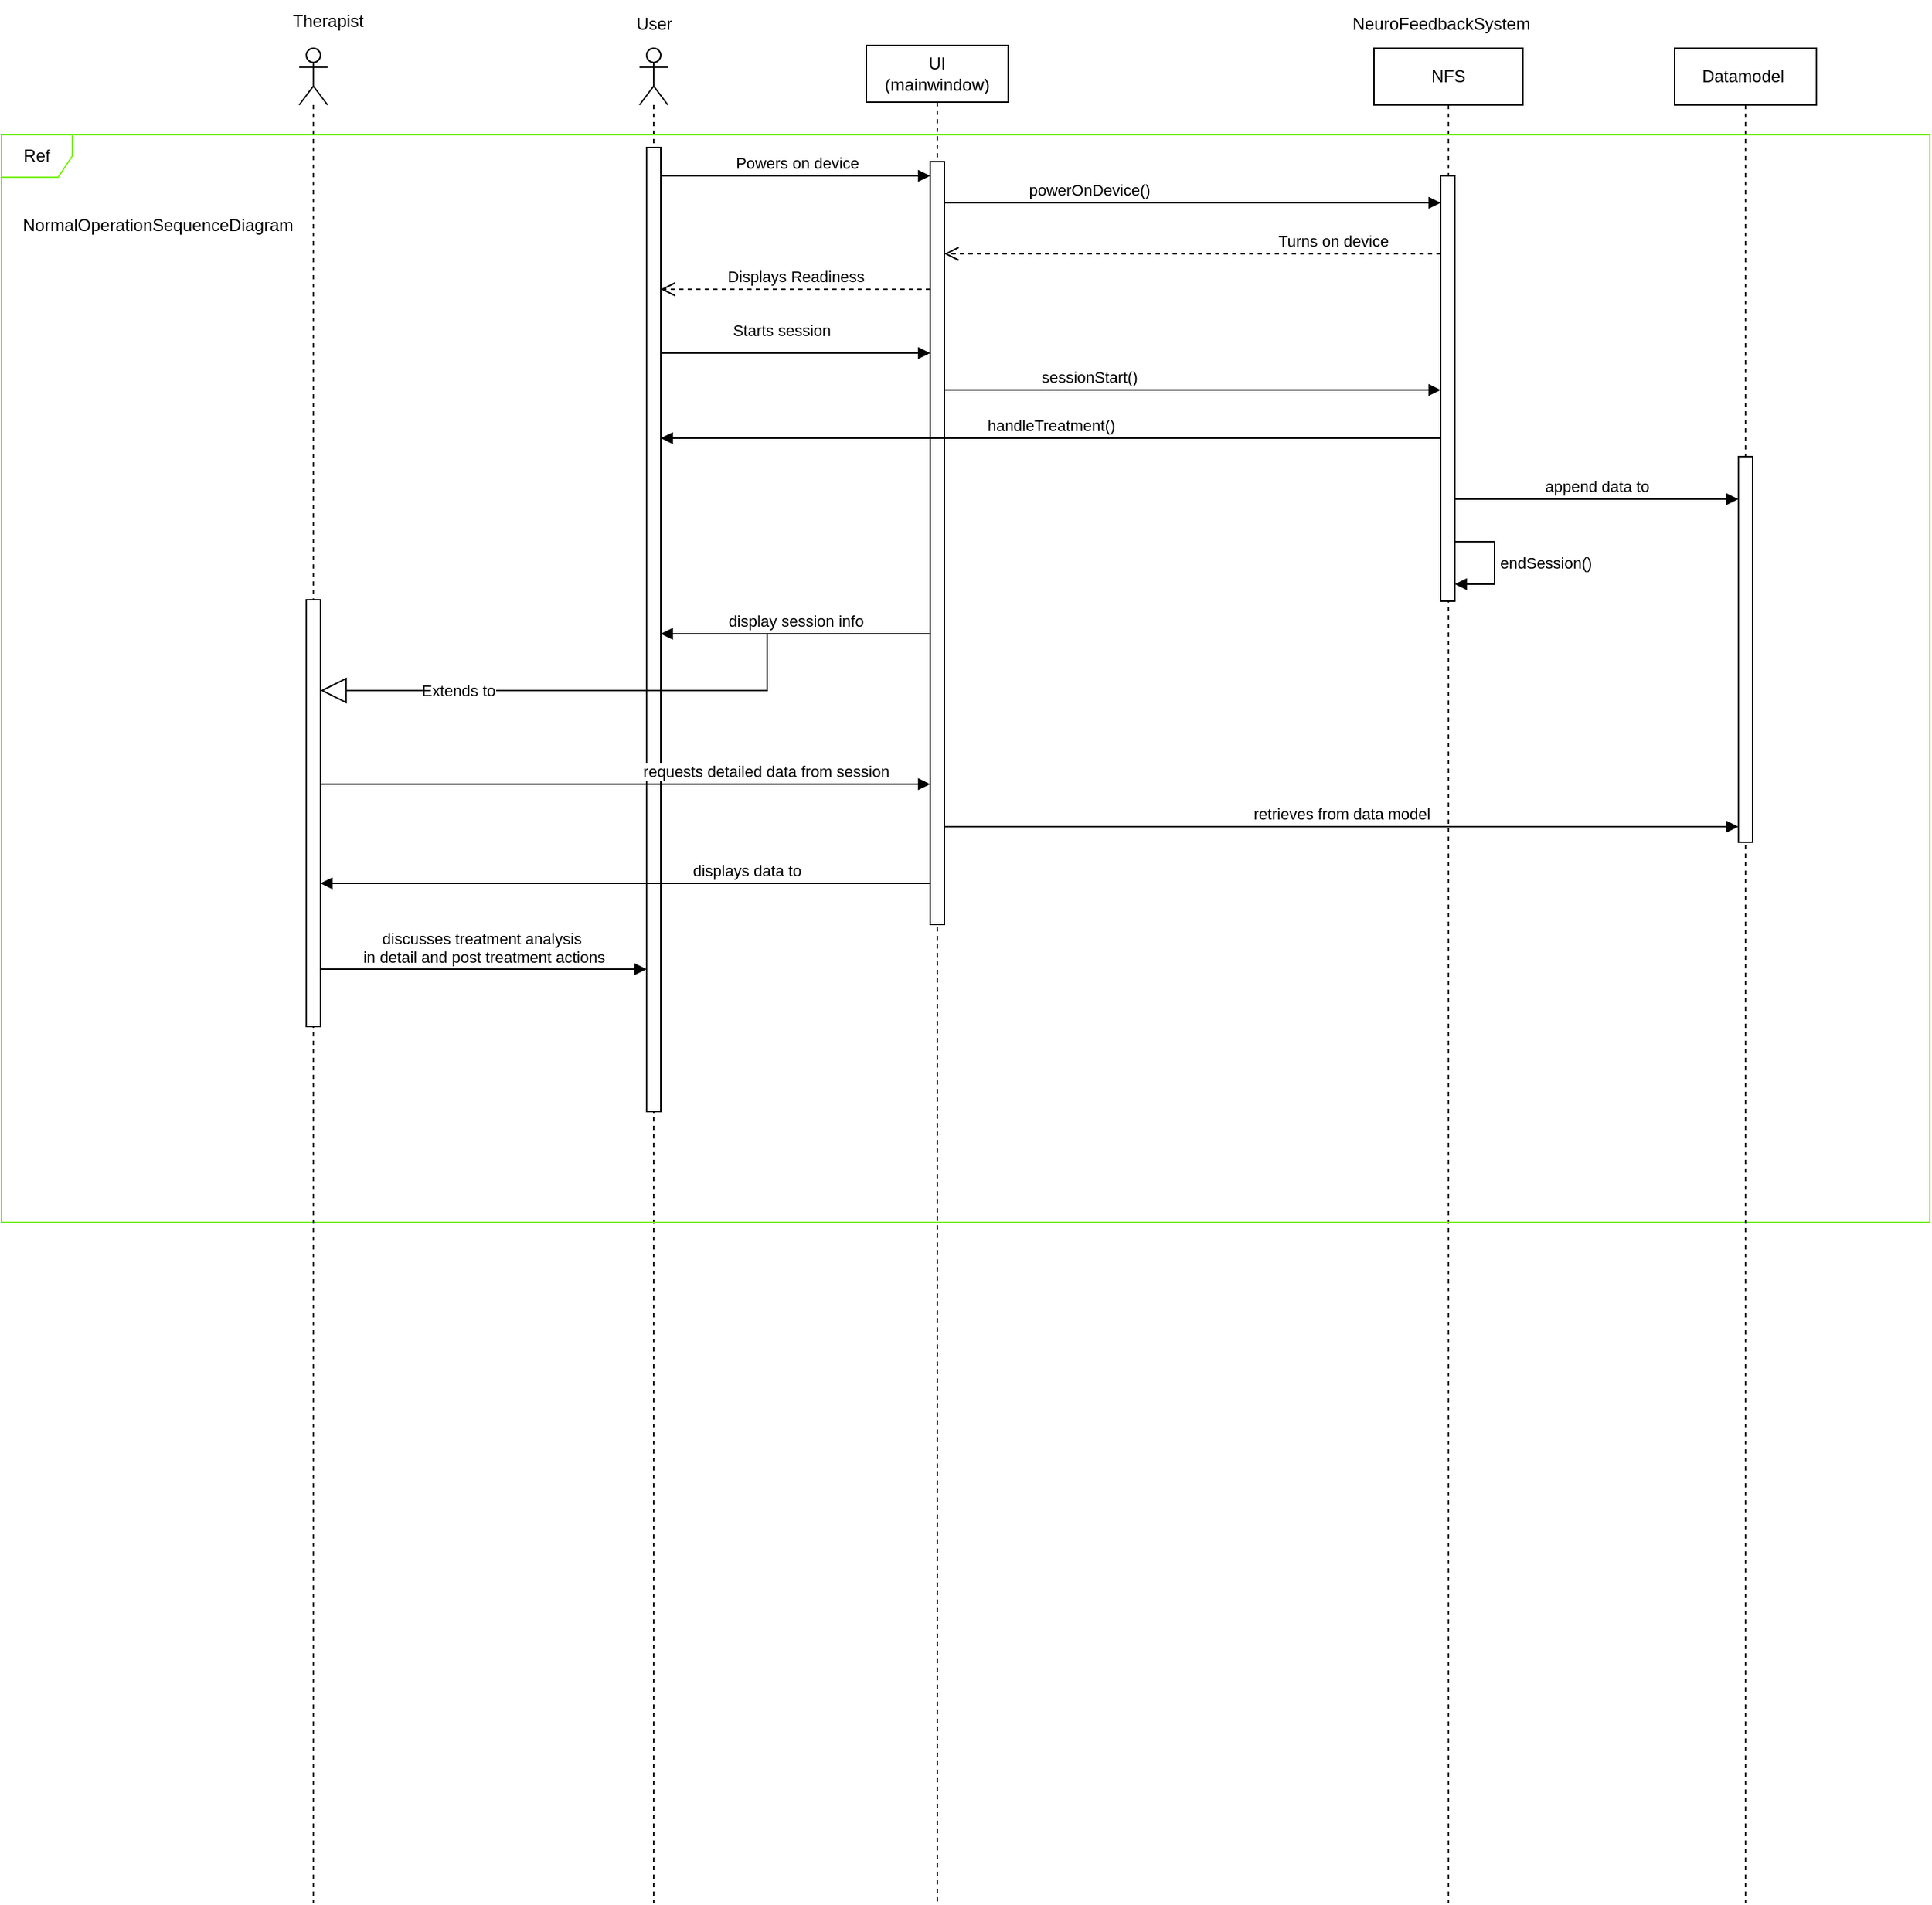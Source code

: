 <mxfile version="24.2.5" type="device">
  <diagram name="Page-1" id="2BQumix1Ysk8Q15wAjjS">
    <mxGraphModel dx="2298" dy="1242" grid="1" gridSize="10" guides="1" tooltips="1" connect="1" arrows="1" fold="1" page="1" pageScale="1" pageWidth="850" pageHeight="1100" math="0" shadow="0">
      <root>
        <mxCell id="0" />
        <mxCell id="1" parent="0" />
        <mxCell id="2G7nKuCWyWsBuo0fXf3Y-1" value="" style="shape=umlLifeline;perimeter=lifelinePerimeter;whiteSpace=wrap;html=1;container=1;dropTarget=0;collapsible=0;recursiveResize=0;outlineConnect=0;portConstraint=eastwest;newEdgeStyle={&quot;curved&quot;:0,&quot;rounded&quot;:0};participant=umlActor;" parent="1" vertex="1">
          <mxGeometry x="540" y="212" width="20" height="1308" as="geometry" />
        </mxCell>
        <mxCell id="2G7nKuCWyWsBuo0fXf3Y-2" value="" style="html=1;points=[[0,0,0,0,5],[0,1,0,0,-5],[1,0,0,0,5],[1,1,0,0,-5]];perimeter=orthogonalPerimeter;outlineConnect=0;targetShapes=umlLifeline;portConstraint=eastwest;newEdgeStyle={&quot;curved&quot;:0,&quot;rounded&quot;:0};" parent="2G7nKuCWyWsBuo0fXf3Y-1" vertex="1">
          <mxGeometry x="5" y="70" width="10" height="680" as="geometry" />
        </mxCell>
        <mxCell id="2G7nKuCWyWsBuo0fXf3Y-3" value="NFS" style="shape=umlLifeline;perimeter=lifelinePerimeter;whiteSpace=wrap;html=1;container=1;dropTarget=0;collapsible=0;recursiveResize=0;outlineConnect=0;portConstraint=eastwest;newEdgeStyle={&quot;edgeStyle&quot;:&quot;elbowEdgeStyle&quot;,&quot;elbow&quot;:&quot;vertical&quot;,&quot;curved&quot;:0,&quot;rounded&quot;:0};" parent="1" vertex="1">
          <mxGeometry x="1058" y="212" width="105" height="1308" as="geometry" />
        </mxCell>
        <mxCell id="2G7nKuCWyWsBuo0fXf3Y-4" value="" style="html=1;points=[[0,0,0,0,5],[0,1,0,0,-5],[1,0,0,0,5],[1,1,0,0,-5]];perimeter=orthogonalPerimeter;outlineConnect=0;targetShapes=umlLifeline;portConstraint=eastwest;newEdgeStyle={&quot;curved&quot;:0,&quot;rounded&quot;:0};" parent="2G7nKuCWyWsBuo0fXf3Y-3" vertex="1">
          <mxGeometry x="47" y="90" width="10" height="300" as="geometry" />
        </mxCell>
        <mxCell id="2G7nKuCWyWsBuo0fXf3Y-6" value="UI&lt;div&gt;(mainwindow)&lt;/div&gt;" style="shape=umlLifeline;perimeter=lifelinePerimeter;whiteSpace=wrap;html=1;container=1;dropTarget=0;collapsible=0;recursiveResize=0;outlineConnect=0;portConstraint=eastwest;newEdgeStyle={&quot;edgeStyle&quot;:&quot;elbowEdgeStyle&quot;,&quot;elbow&quot;:&quot;vertical&quot;,&quot;curved&quot;:0,&quot;rounded&quot;:0};" parent="1" vertex="1">
          <mxGeometry x="700" y="210" width="100" height="1310" as="geometry" />
        </mxCell>
        <mxCell id="2G7nKuCWyWsBuo0fXf3Y-7" value="" style="html=1;points=[[0,0,0,0,5],[0,1,0,0,-5],[1,0,0,0,5],[1,1,0,0,-5]];perimeter=orthogonalPerimeter;outlineConnect=0;targetShapes=umlLifeline;portConstraint=eastwest;newEdgeStyle={&quot;curved&quot;:0,&quot;rounded&quot;:0};" parent="2G7nKuCWyWsBuo0fXf3Y-6" vertex="1">
          <mxGeometry x="45" y="82" width="10" height="538" as="geometry" />
        </mxCell>
        <mxCell id="2G7nKuCWyWsBuo0fXf3Y-8" value="User" style="text;html=1;align=center;verticalAlign=middle;resizable=0;points=[];autosize=1;strokeColor=none;fillColor=none;" parent="1" vertex="1">
          <mxGeometry x="525" y="180" width="50" height="30" as="geometry" />
        </mxCell>
        <mxCell id="2G7nKuCWyWsBuo0fXf3Y-9" value="Powers on device" style="html=1;verticalAlign=bottom;endArrow=block;curved=0;rounded=0;" parent="1" target="2G7nKuCWyWsBuo0fXf3Y-7" edge="1">
          <mxGeometry x="0.003" width="80" relative="1" as="geometry">
            <mxPoint x="555" y="302" as="sourcePoint" />
            <mxPoint x="705" y="302" as="targetPoint" />
            <mxPoint as="offset" />
          </mxGeometry>
        </mxCell>
        <mxCell id="2G7nKuCWyWsBuo0fXf3Y-10" value="powerOnDevice()" style="html=1;verticalAlign=bottom;endArrow=block;curved=0;rounded=0;" parent="1" edge="1">
          <mxGeometry x="-0.417" width="80" relative="1" as="geometry">
            <mxPoint x="755" y="321" as="sourcePoint" />
            <mxPoint x="1105" y="321" as="targetPoint" />
            <mxPoint as="offset" />
          </mxGeometry>
        </mxCell>
        <mxCell id="2G7nKuCWyWsBuo0fXf3Y-11" value="Turns on device" style="html=1;verticalAlign=bottom;endArrow=open;dashed=1;endSize=8;curved=0;rounded=0;" parent="1" target="2G7nKuCWyWsBuo0fXf3Y-7" edge="1">
          <mxGeometry x="-0.564" relative="1" as="geometry">
            <mxPoint x="1105" y="357.0" as="sourcePoint" />
            <mxPoint x="750" y="357" as="targetPoint" />
            <mxPoint as="offset" />
          </mxGeometry>
        </mxCell>
        <mxCell id="2G7nKuCWyWsBuo0fXf3Y-12" value="Displays Readiness" style="html=1;verticalAlign=bottom;endArrow=open;dashed=1;endSize=8;curved=0;rounded=0;" parent="1" source="2G7nKuCWyWsBuo0fXf3Y-7" edge="1">
          <mxGeometry relative="1" as="geometry">
            <mxPoint x="705.0" y="382" as="sourcePoint" />
            <mxPoint x="555" y="382" as="targetPoint" />
          </mxGeometry>
        </mxCell>
        <mxCell id="2G7nKuCWyWsBuo0fXf3Y-13" value="Starts session" style="html=1;verticalAlign=bottom;endArrow=block;curved=0;rounded=0;" parent="1" edge="1">
          <mxGeometry x="-0.105" y="7" width="80" relative="1" as="geometry">
            <mxPoint x="555" y="427" as="sourcePoint" />
            <mxPoint x="745" y="427" as="targetPoint" />
            <mxPoint as="offset" />
          </mxGeometry>
        </mxCell>
        <mxCell id="2G7nKuCWyWsBuo0fXf3Y-14" value="sessionStart()" style="html=1;verticalAlign=bottom;endArrow=block;curved=0;rounded=0;" parent="1" edge="1">
          <mxGeometry x="-0.417" width="80" relative="1" as="geometry">
            <mxPoint x="755" y="453" as="sourcePoint" />
            <mxPoint x="1105" y="453" as="targetPoint" />
            <mxPoint as="offset" />
          </mxGeometry>
        </mxCell>
        <mxCell id="2G7nKuCWyWsBuo0fXf3Y-15" value="endSession()" style="html=1;align=left;spacingLeft=2;endArrow=block;rounded=0;edgeStyle=orthogonalEdgeStyle;curved=0;rounded=0;" parent="1" edge="1">
          <mxGeometry x="-0.003" relative="1" as="geometry">
            <mxPoint x="1115" y="560" as="sourcePoint" />
            <Array as="points">
              <mxPoint x="1143" y="560.0" />
              <mxPoint x="1143" y="590.0" />
            </Array>
            <mxPoint x="1115" y="590" as="targetPoint" />
            <mxPoint as="offset" />
          </mxGeometry>
        </mxCell>
        <mxCell id="2G7nKuCWyWsBuo0fXf3Y-16" value="display session info" style="html=1;verticalAlign=bottom;endArrow=block;curved=0;rounded=0;" parent="1" edge="1">
          <mxGeometry width="80" relative="1" as="geometry">
            <mxPoint x="745" y="625" as="sourcePoint" />
            <mxPoint x="555" y="625" as="targetPoint" />
          </mxGeometry>
        </mxCell>
        <mxCell id="2G7nKuCWyWsBuo0fXf3Y-17" value="Ref" style="shape=umlFrame;whiteSpace=wrap;html=1;pointerEvents=0;recursiveResize=0;container=1;collapsible=0;width=50;strokeColor=#78F000;" parent="1" vertex="1">
          <mxGeometry x="90" y="273" width="1360" height="767" as="geometry" />
        </mxCell>
        <mxCell id="2G7nKuCWyWsBuo0fXf3Y-18" value="NormalOperationSequenceDiagram" style="text;align=center;html=1;" parent="2G7nKuCWyWsBuo0fXf3Y-17" vertex="1">
          <mxGeometry width="100" height="20" relative="1" as="geometry">
            <mxPoint x="60" y="50" as="offset" />
          </mxGeometry>
        </mxCell>
        <mxCell id="xqgntHTFzO8ui-Y6-jRy-3" value="" style="shape=umlLifeline;perimeter=lifelinePerimeter;whiteSpace=wrap;html=1;container=1;dropTarget=0;collapsible=0;recursiveResize=0;outlineConnect=0;portConstraint=eastwest;newEdgeStyle={&quot;curved&quot;:0,&quot;rounded&quot;:0};participant=umlActor;" vertex="1" parent="2G7nKuCWyWsBuo0fXf3Y-17">
          <mxGeometry x="210" y="-61" width="20" height="1308" as="geometry" />
        </mxCell>
        <mxCell id="xqgntHTFzO8ui-Y6-jRy-4" value="" style="html=1;points=[[0,0,0,0,5],[0,1,0,0,-5],[1,0,0,0,5],[1,1,0,0,-5]];perimeter=orthogonalPerimeter;outlineConnect=0;targetShapes=umlLifeline;portConstraint=eastwest;newEdgeStyle={&quot;curved&quot;:0,&quot;rounded&quot;:0};" vertex="1" parent="xqgntHTFzO8ui-Y6-jRy-3">
          <mxGeometry x="5" y="389" width="10" height="301" as="geometry" />
        </mxCell>
        <mxCell id="2G7nKuCWyWsBuo0fXf3Y-29" value="Datamodel&amp;nbsp;" style="shape=umlLifeline;perimeter=lifelinePerimeter;whiteSpace=wrap;html=1;container=1;dropTarget=0;collapsible=0;recursiveResize=0;outlineConnect=0;portConstraint=eastwest;newEdgeStyle={&quot;curved&quot;:0,&quot;rounded&quot;:0};" parent="1" vertex="1">
          <mxGeometry x="1270" y="212" width="100" height="1308" as="geometry" />
        </mxCell>
        <mxCell id="xqgntHTFzO8ui-Y6-jRy-2" value="" style="html=1;points=[[0,0,0,0,5],[0,1,0,0,-5],[1,0,0,0,5],[1,1,0,0,-5]];perimeter=orthogonalPerimeter;outlineConnect=0;targetShapes=umlLifeline;portConstraint=eastwest;newEdgeStyle={&quot;curved&quot;:0,&quot;rounded&quot;:0};" vertex="1" parent="2G7nKuCWyWsBuo0fXf3Y-29">
          <mxGeometry x="45" y="288" width="10" height="272" as="geometry" />
        </mxCell>
        <mxCell id="2G7nKuCWyWsBuo0fXf3Y-32" value="NeuroFeedbackSystem" style="text;html=1;align=center;verticalAlign=middle;resizable=0;points=[];autosize=1;strokeColor=none;fillColor=none;" parent="1" vertex="1">
          <mxGeometry x="1030" y="180" width="150" height="30" as="geometry" />
        </mxCell>
        <mxCell id="2G7nKuCWyWsBuo0fXf3Y-34" value="handleTreatment()" style="html=1;verticalAlign=bottom;endArrow=block;curved=0;rounded=0;" parent="1" edge="1">
          <mxGeometry width="80" relative="1" as="geometry">
            <mxPoint x="1105" y="487" as="sourcePoint" />
            <mxPoint x="555" y="487" as="targetPoint" />
          </mxGeometry>
        </mxCell>
        <mxCell id="xqgntHTFzO8ui-Y6-jRy-1" value="append data to" style="html=1;verticalAlign=bottom;endArrow=block;curved=0;rounded=0;" edge="1" parent="1">
          <mxGeometry width="80" relative="1" as="geometry">
            <mxPoint x="1115" y="530" as="sourcePoint" />
            <mxPoint x="1315" y="530" as="targetPoint" />
          </mxGeometry>
        </mxCell>
        <mxCell id="xqgntHTFzO8ui-Y6-jRy-5" value="Therapist" style="text;html=1;align=center;verticalAlign=middle;resizable=0;points=[];autosize=1;strokeColor=none;fillColor=none;" vertex="1" parent="1">
          <mxGeometry x="285" y="178" width="70" height="30" as="geometry" />
        </mxCell>
        <mxCell id="xqgntHTFzO8ui-Y6-jRy-6" value="Extends to" style="endArrow=block;endSize=16;endFill=0;html=1;rounded=0;" edge="1" parent="1" target="xqgntHTFzO8ui-Y6-jRy-4">
          <mxGeometry x="0.455" width="160" relative="1" as="geometry">
            <mxPoint x="630" y="625" as="sourcePoint" />
            <mxPoint x="395" y="665" as="targetPoint" />
            <Array as="points">
              <mxPoint x="630" y="665" />
              <mxPoint x="610" y="665" />
            </Array>
            <mxPoint as="offset" />
          </mxGeometry>
        </mxCell>
        <mxCell id="xqgntHTFzO8ui-Y6-jRy-7" value="requests detailed data from session" style="html=1;verticalAlign=bottom;endArrow=block;curved=0;rounded=0;" edge="1" parent="1" source="xqgntHTFzO8ui-Y6-jRy-4">
          <mxGeometry x="0.457" width="80" relative="1" as="geometry">
            <mxPoint x="400" y="731" as="sourcePoint" />
            <mxPoint x="745" y="731" as="targetPoint" />
            <mxPoint as="offset" />
          </mxGeometry>
        </mxCell>
        <mxCell id="xqgntHTFzO8ui-Y6-jRy-8" value="retrieves from data model" style="html=1;verticalAlign=bottom;endArrow=block;curved=0;rounded=0;" edge="1" parent="1">
          <mxGeometry width="80" relative="1" as="geometry">
            <mxPoint x="755" y="761.0" as="sourcePoint" />
            <mxPoint x="1315" y="761.0" as="targetPoint" />
          </mxGeometry>
        </mxCell>
        <mxCell id="xqgntHTFzO8ui-Y6-jRy-9" value="displays data to&amp;nbsp;" style="html=1;verticalAlign=bottom;endArrow=block;curved=0;rounded=0;" edge="1" parent="1" target="xqgntHTFzO8ui-Y6-jRy-4">
          <mxGeometry x="-0.4" width="80" relative="1" as="geometry">
            <mxPoint x="745" y="801.0" as="sourcePoint" />
            <mxPoint x="395" y="801.0" as="targetPoint" />
            <mxPoint x="1" as="offset" />
          </mxGeometry>
        </mxCell>
        <mxCell id="xqgntHTFzO8ui-Y6-jRy-10" value="discusses treatment analysis&amp;nbsp;&lt;div&gt;in detail and post treatment actions&lt;/div&gt;" style="html=1;verticalAlign=bottom;endArrow=block;curved=0;rounded=0;" edge="1" parent="1" source="xqgntHTFzO8ui-Y6-jRy-4">
          <mxGeometry width="80" relative="1" as="geometry">
            <mxPoint x="400" y="862" as="sourcePoint" />
            <mxPoint x="545" y="861.5" as="targetPoint" />
          </mxGeometry>
        </mxCell>
      </root>
    </mxGraphModel>
  </diagram>
</mxfile>
